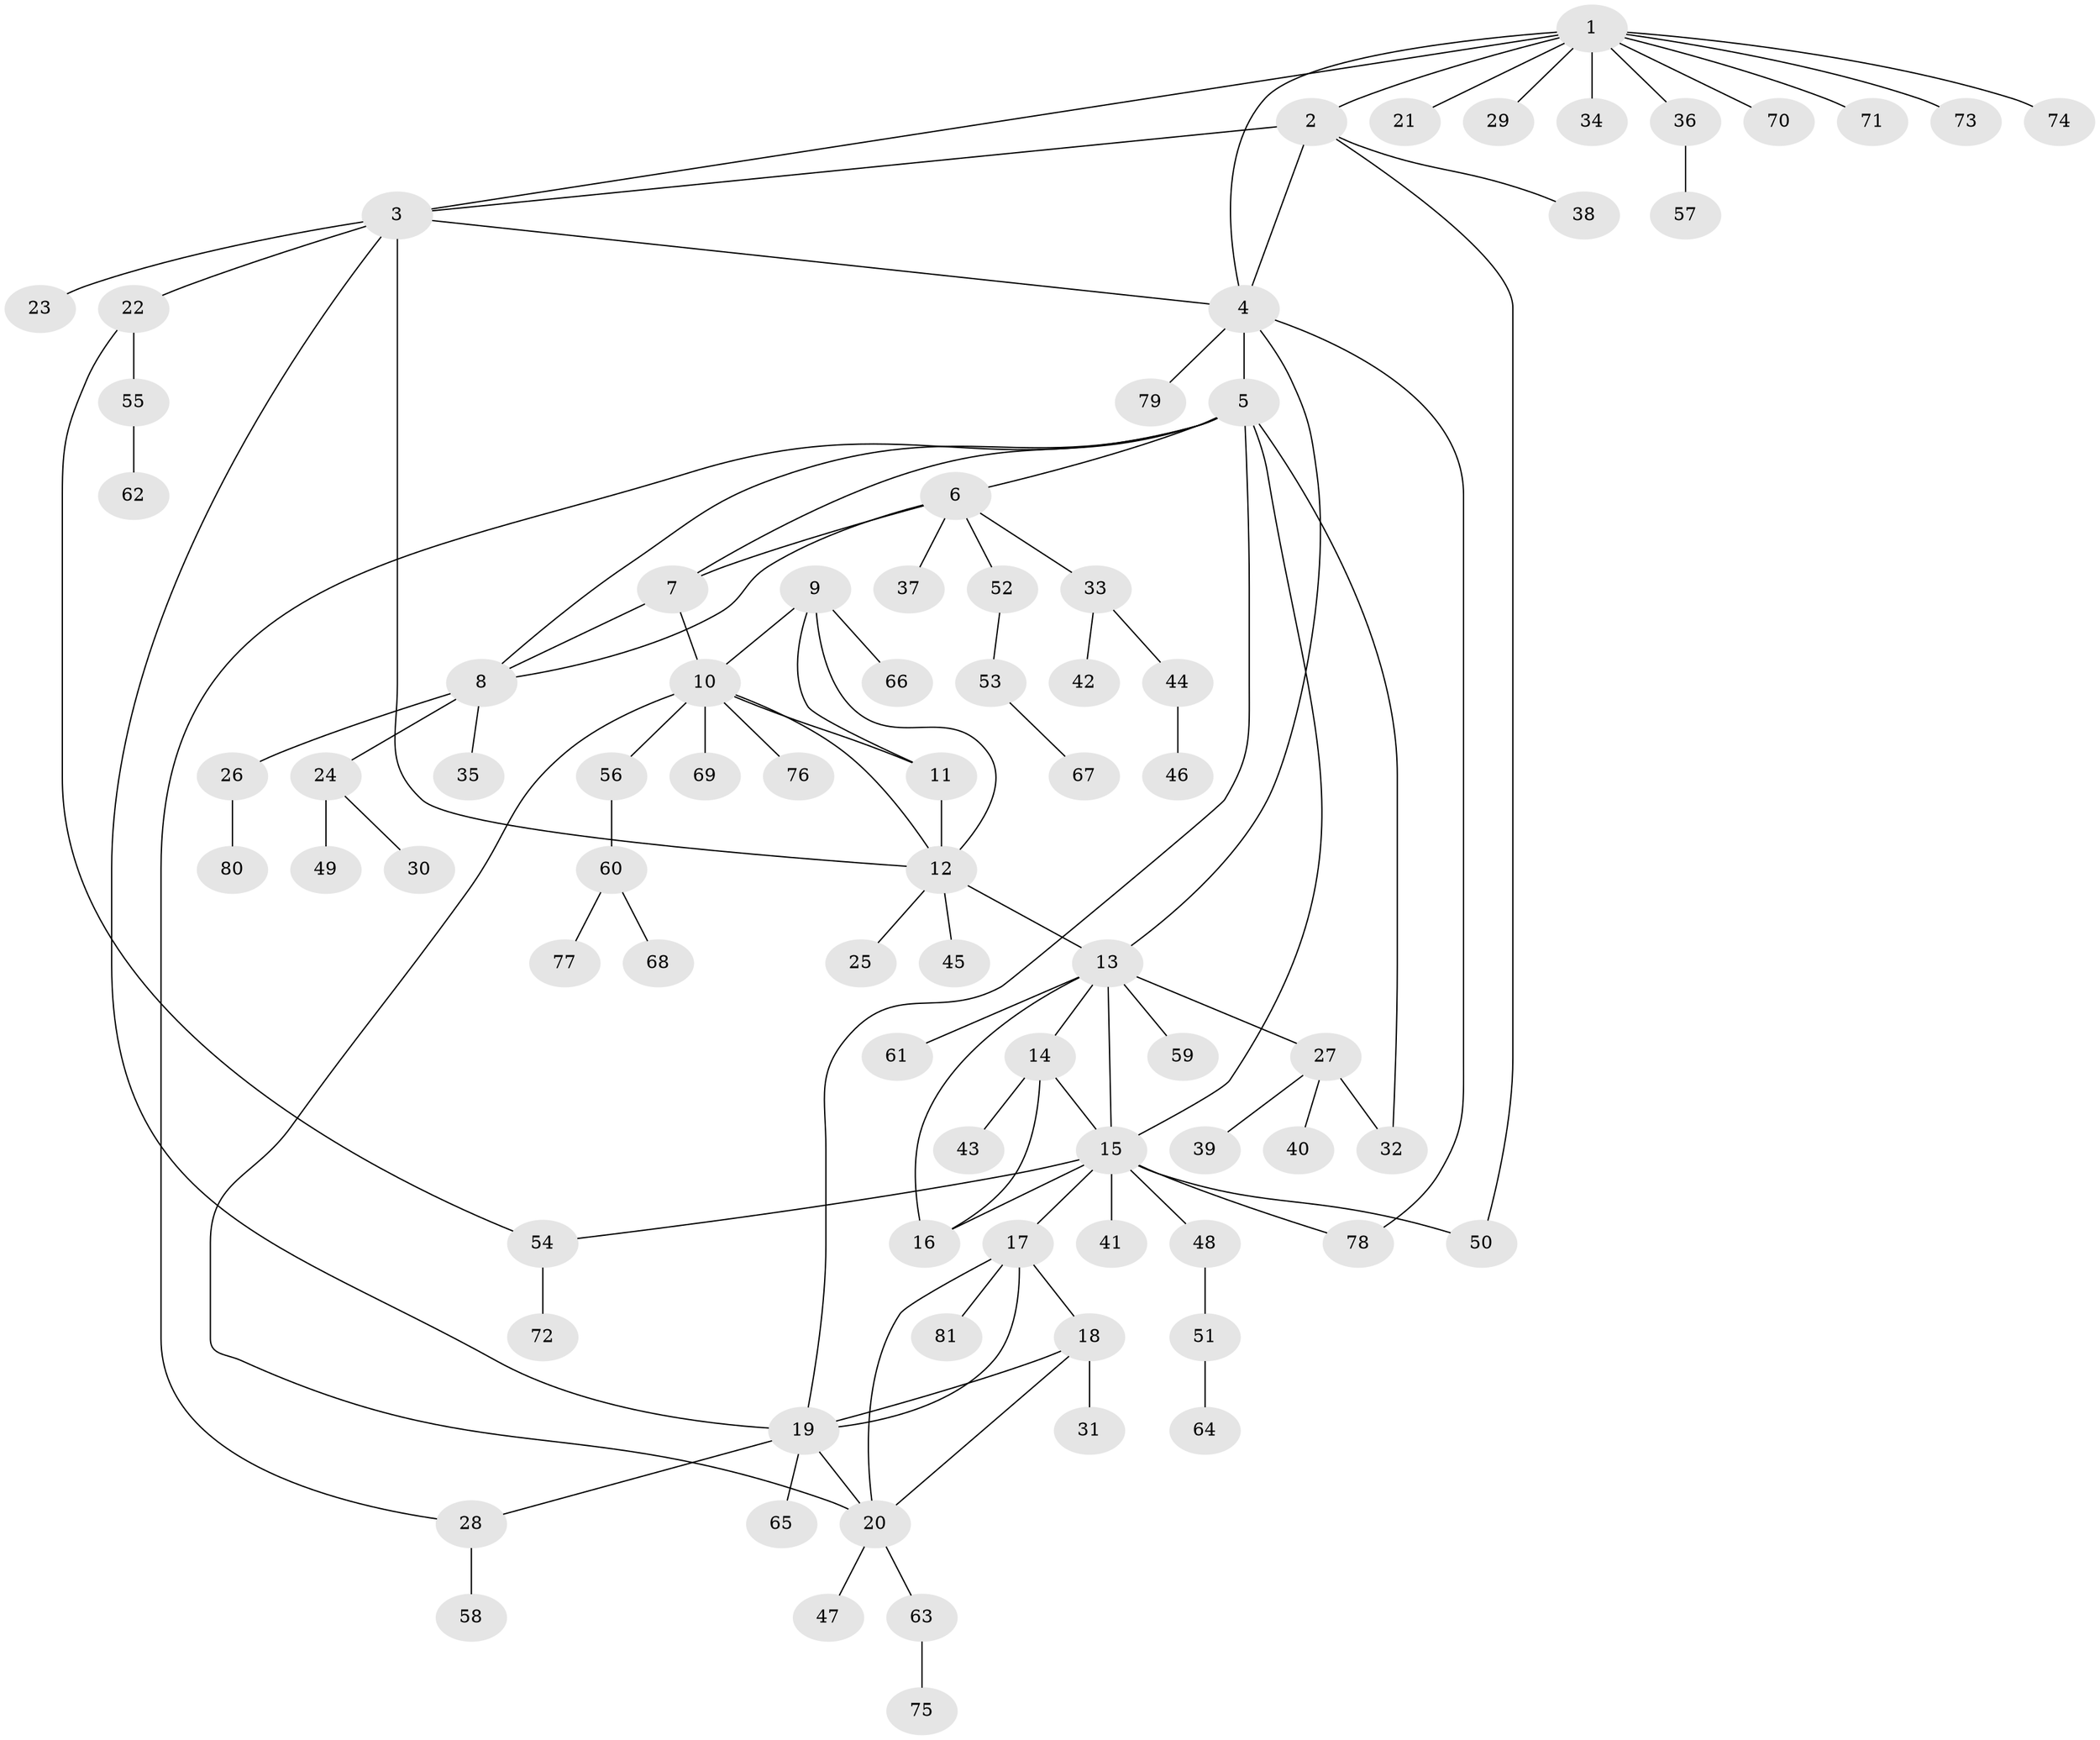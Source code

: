// Generated by graph-tools (version 1.1) at 2025/15/03/09/25 04:15:55]
// undirected, 81 vertices, 106 edges
graph export_dot {
graph [start="1"]
  node [color=gray90,style=filled];
  1;
  2;
  3;
  4;
  5;
  6;
  7;
  8;
  9;
  10;
  11;
  12;
  13;
  14;
  15;
  16;
  17;
  18;
  19;
  20;
  21;
  22;
  23;
  24;
  25;
  26;
  27;
  28;
  29;
  30;
  31;
  32;
  33;
  34;
  35;
  36;
  37;
  38;
  39;
  40;
  41;
  42;
  43;
  44;
  45;
  46;
  47;
  48;
  49;
  50;
  51;
  52;
  53;
  54;
  55;
  56;
  57;
  58;
  59;
  60;
  61;
  62;
  63;
  64;
  65;
  66;
  67;
  68;
  69;
  70;
  71;
  72;
  73;
  74;
  75;
  76;
  77;
  78;
  79;
  80;
  81;
  1 -- 2;
  1 -- 3;
  1 -- 4;
  1 -- 21;
  1 -- 29;
  1 -- 34;
  1 -- 36;
  1 -- 70;
  1 -- 71;
  1 -- 73;
  1 -- 74;
  2 -- 3;
  2 -- 4;
  2 -- 38;
  2 -- 50;
  3 -- 4;
  3 -- 12;
  3 -- 19;
  3 -- 22;
  3 -- 23;
  4 -- 5;
  4 -- 13;
  4 -- 78;
  4 -- 79;
  5 -- 6;
  5 -- 7;
  5 -- 8;
  5 -- 15;
  5 -- 19;
  5 -- 28;
  5 -- 32;
  6 -- 7;
  6 -- 8;
  6 -- 33;
  6 -- 37;
  6 -- 52;
  7 -- 8;
  7 -- 10;
  8 -- 24;
  8 -- 26;
  8 -- 35;
  9 -- 10;
  9 -- 11;
  9 -- 12;
  9 -- 66;
  10 -- 11;
  10 -- 12;
  10 -- 20;
  10 -- 56;
  10 -- 69;
  10 -- 76;
  11 -- 12;
  12 -- 13;
  12 -- 25;
  12 -- 45;
  13 -- 14;
  13 -- 15;
  13 -- 16;
  13 -- 27;
  13 -- 59;
  13 -- 61;
  14 -- 15;
  14 -- 16;
  14 -- 43;
  15 -- 16;
  15 -- 17;
  15 -- 41;
  15 -- 48;
  15 -- 50;
  15 -- 54;
  15 -- 78;
  17 -- 18;
  17 -- 19;
  17 -- 20;
  17 -- 81;
  18 -- 19;
  18 -- 20;
  18 -- 31;
  19 -- 20;
  19 -- 28;
  19 -- 65;
  20 -- 47;
  20 -- 63;
  22 -- 54;
  22 -- 55;
  24 -- 30;
  24 -- 49;
  26 -- 80;
  27 -- 32;
  27 -- 39;
  27 -- 40;
  28 -- 58;
  33 -- 42;
  33 -- 44;
  36 -- 57;
  44 -- 46;
  48 -- 51;
  51 -- 64;
  52 -- 53;
  53 -- 67;
  54 -- 72;
  55 -- 62;
  56 -- 60;
  60 -- 68;
  60 -- 77;
  63 -- 75;
}
